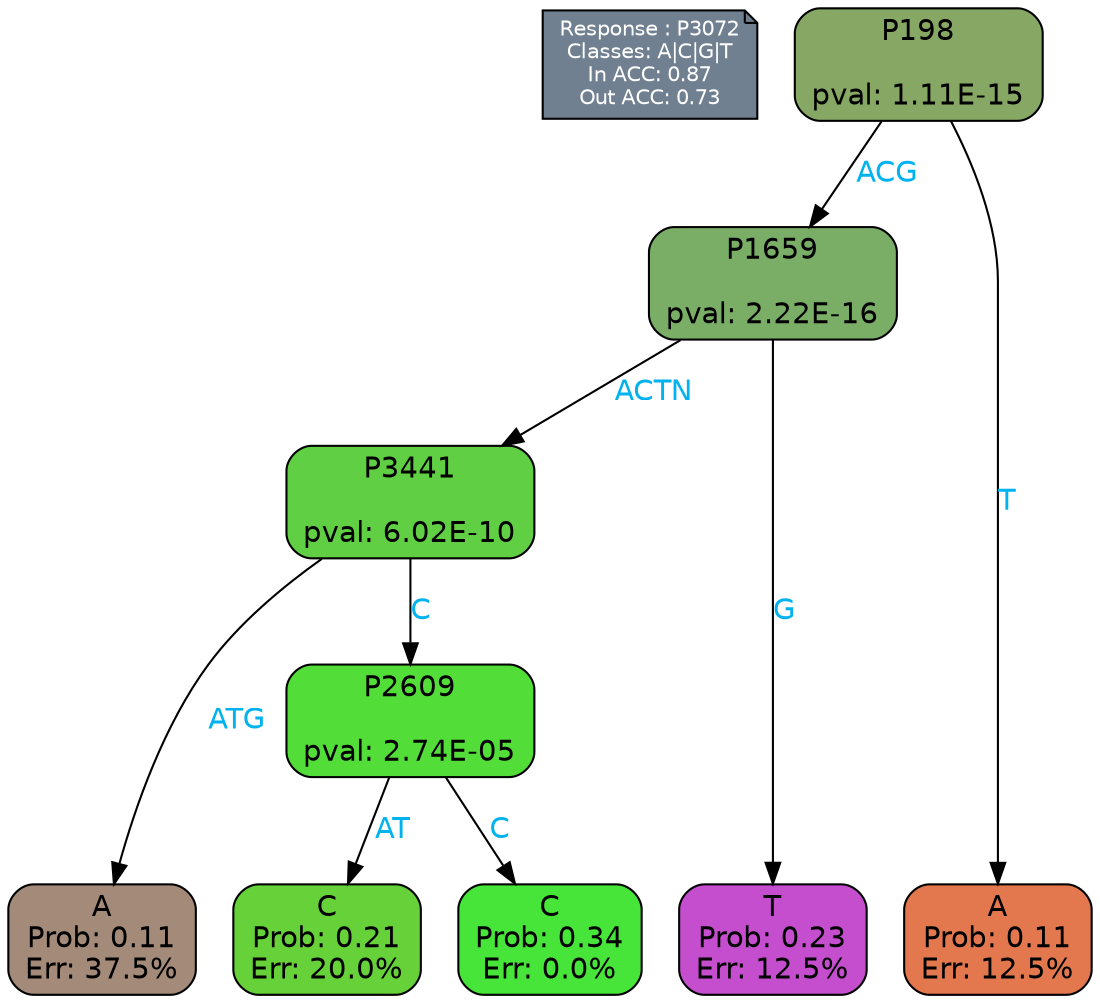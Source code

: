 digraph Tree {
node [shape=box, style="filled, rounded", color="black", fontname=helvetica] ;
graph [ranksep=equally, splines=polylines, bgcolor=transparent, dpi=600] ;
edge [fontname=helvetica] ;
LEGEND [label="Response : P3072
Classes: A|C|G|T
In ACC: 0.87
Out ACC: 0.73
",shape=note,align=left,style=filled,fillcolor="slategray",fontcolor="white",fontsize=10];1 [label="P198

pval: 1.11E-15", fillcolor="#86a864"] ;
2 [label="P1659

pval: 2.22E-16", fillcolor="#7aae67"] ;
3 [label="P3441

pval: 6.02E-10", fillcolor="#61cf43"] ;
4 [label="A
Prob: 0.11
Err: 37.5%", fillcolor="#a48b79"] ;
5 [label="P2609

pval: 2.74E-05", fillcolor="#53dd39"] ;
6 [label="C
Prob: 0.21
Err: 20.0%", fillcolor="#66d139"] ;
7 [label="C
Prob: 0.34
Err: 0.0%", fillcolor="#47e539"] ;
8 [label="T
Prob: 0.23
Err: 12.5%", fillcolor="#c54ecf"] ;
9 [label="A
Prob: 0.11
Err: 12.5%", fillcolor="#e3784e"] ;
1 -> 9 [label="T",fontcolor=deepskyblue2] ;
1 -> 2 [label="ACG",fontcolor=deepskyblue2] ;
2 -> 8 [label="G",fontcolor=deepskyblue2] ;
2 -> 3 [label="ACTN",fontcolor=deepskyblue2] ;
3 -> 4 [label="ATG",fontcolor=deepskyblue2] ;
3 -> 5 [label="C",fontcolor=deepskyblue2] ;
5 -> 6 [label="AT",fontcolor=deepskyblue2] ;
5 -> 7 [label="C",fontcolor=deepskyblue2] ;
{rank = same; 4;6;7;8;9;}{rank = same; LEGEND;1;}}